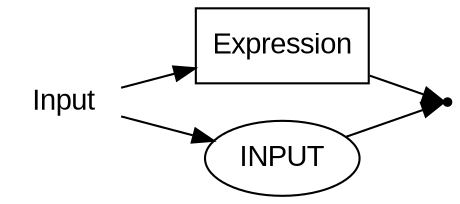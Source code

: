 digraph INPUT {
  rankdir=LR;
  node [fontname="Arial"];
  start [label="Input" shape=plaintext];
  end [label="" shape=point];
  A [label="Expression" shape=box];
  B [label="INPUT" shape=oval];
  start -> B;
  start -> A;
  A -> end;
  B -> end;
}
